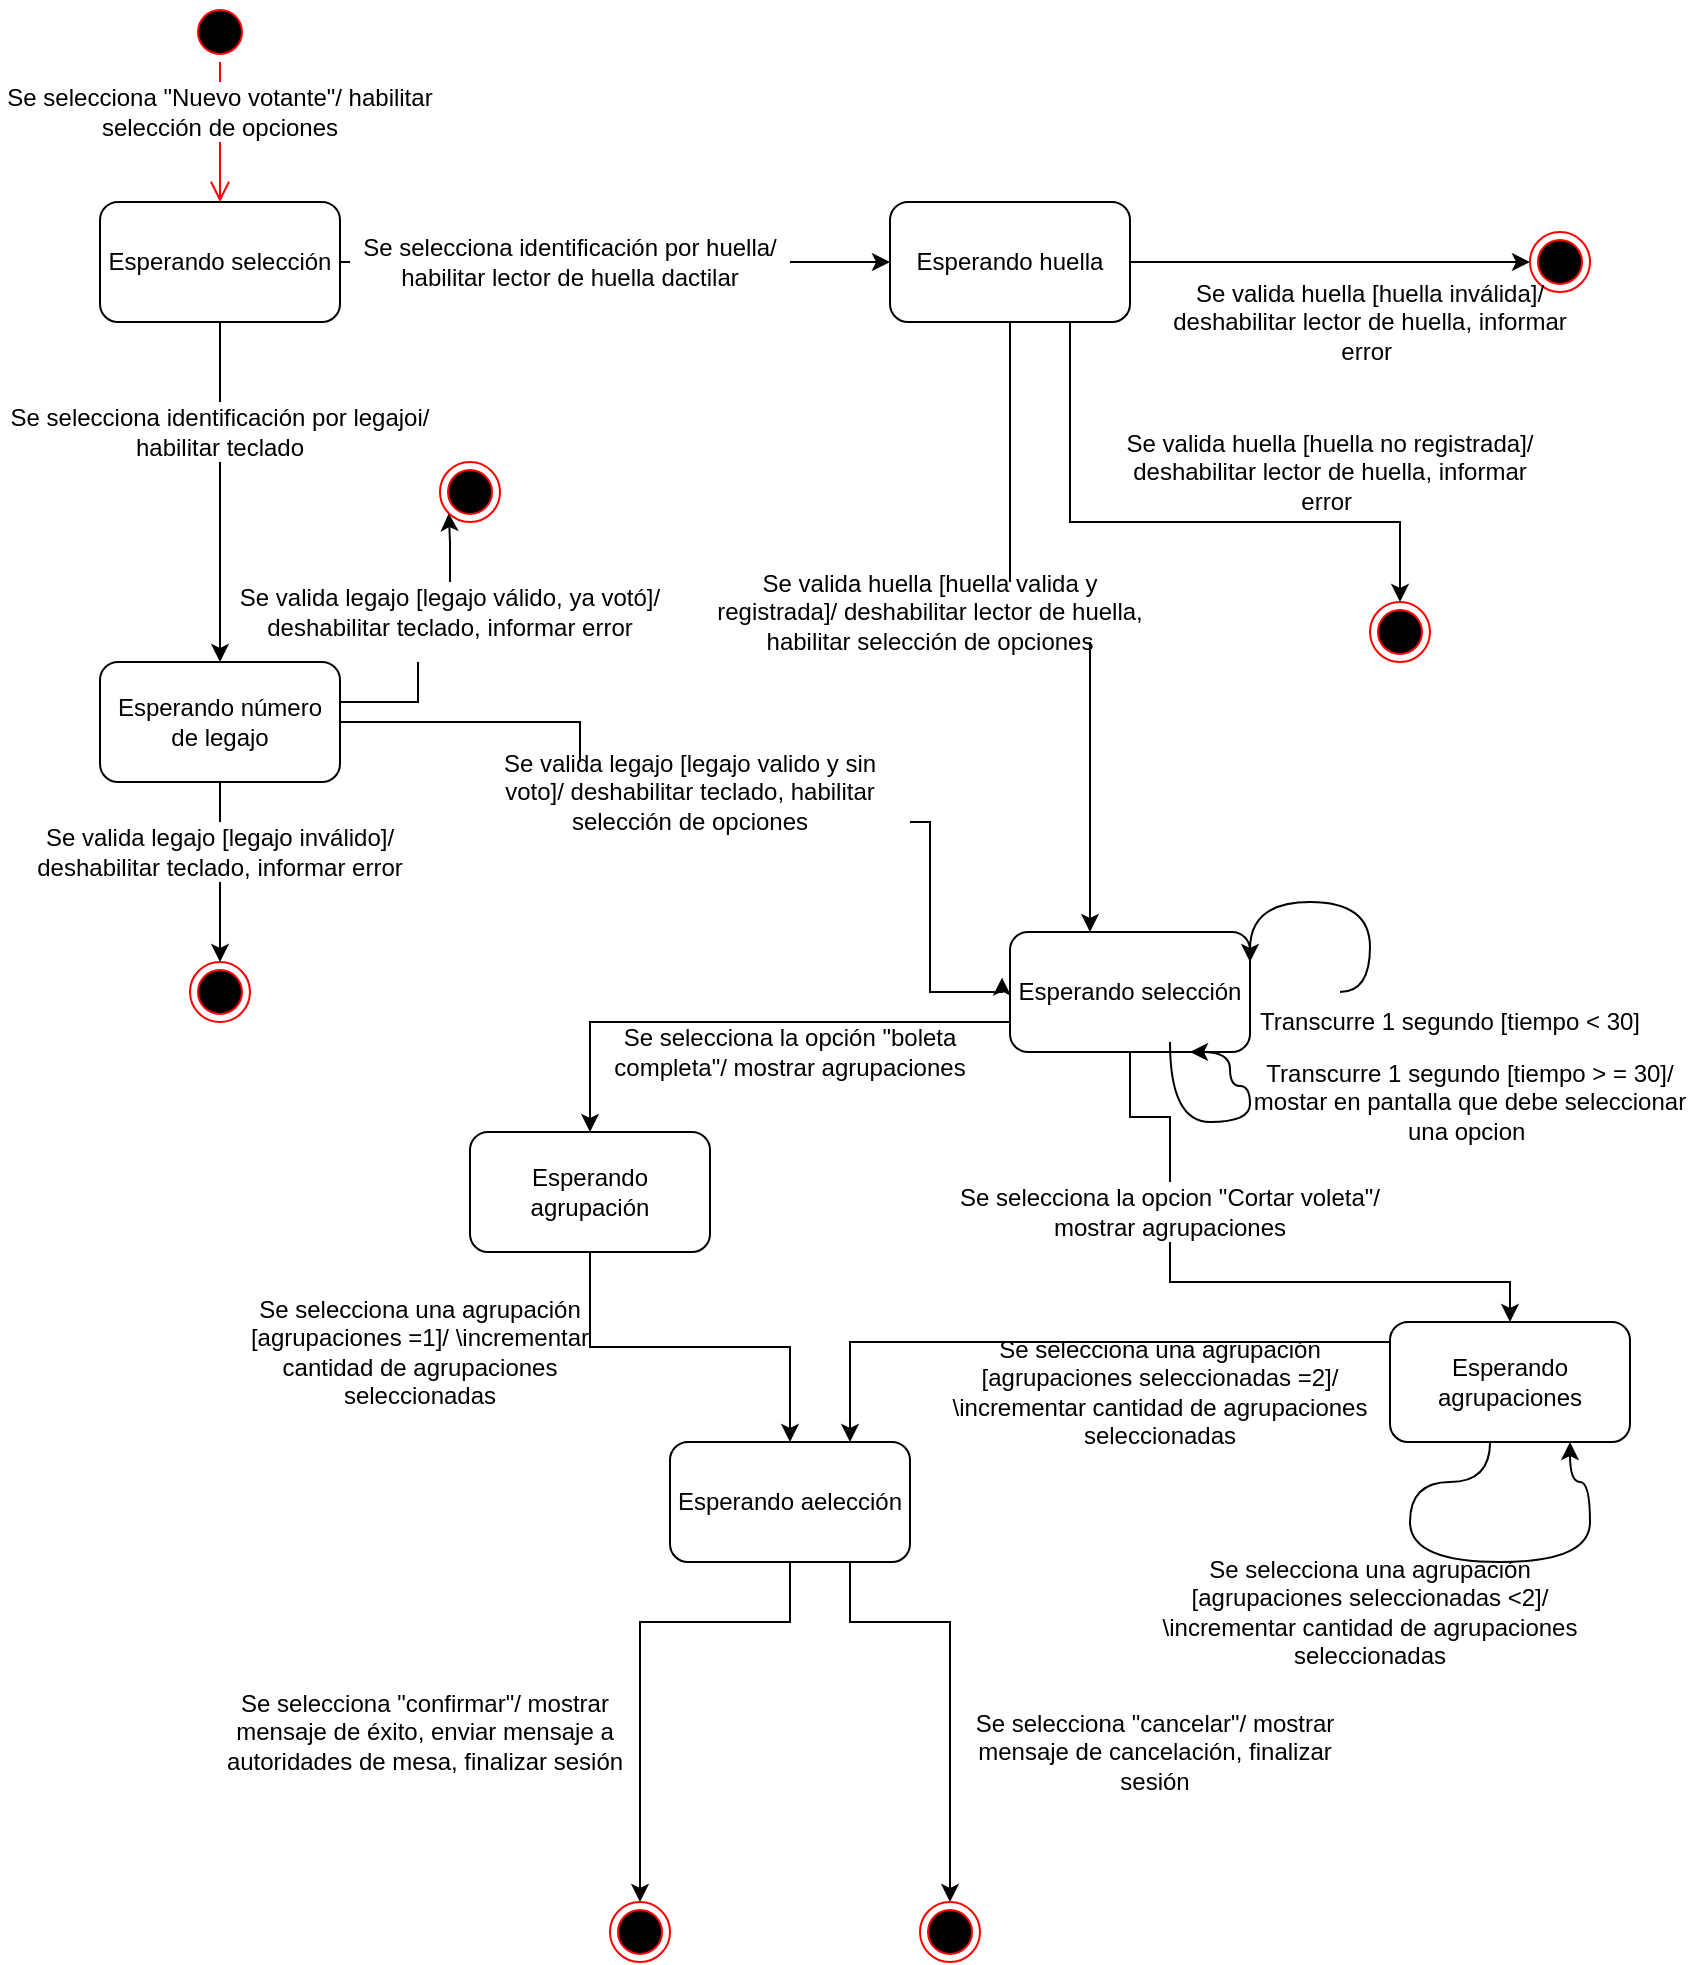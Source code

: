 <mxfile version="15.4.0" type="device"><diagram id="MwizYzSgZQi0kZq5Otwp" name="Página-1"><mxGraphModel dx="824" dy="956" grid="1" gridSize="10" guides="1" tooltips="1" connect="1" arrows="1" fold="1" page="1" pageScale="1" pageWidth="827" pageHeight="1169" math="0" shadow="0"><root><mxCell id="0"/><mxCell id="1" parent="0"/><mxCell id="jpjSXRQ6YiSd6pIiVFYu-19" style="edgeStyle=orthogonalEdgeStyle;rounded=0;orthogonalLoop=1;jettySize=auto;html=1;startArrow=none;" edge="1" parent="1" source="jpjSXRQ6YiSd6pIiVFYu-30" target="jpjSXRQ6YiSd6pIiVFYu-4"><mxGeometry relative="1" as="geometry"/></mxCell><mxCell id="jpjSXRQ6YiSd6pIiVFYu-20" style="edgeStyle=orthogonalEdgeStyle;rounded=0;orthogonalLoop=1;jettySize=auto;html=1;startArrow=none;" edge="1" parent="1" source="jpjSXRQ6YiSd6pIiVFYu-47" target="jpjSXRQ6YiSd6pIiVFYu-5"><mxGeometry relative="1" as="geometry"/></mxCell><mxCell id="jpjSXRQ6YiSd6pIiVFYu-1" value="Esperando selección" style="rounded=1;whiteSpace=wrap;html=1;" vertex="1" parent="1"><mxGeometry x="55" y="120" width="120" height="60" as="geometry"/></mxCell><mxCell id="jpjSXRQ6YiSd6pIiVFYu-2" value="" style="ellipse;html=1;shape=startState;fillColor=#000000;strokeColor=#ff0000;" vertex="1" parent="1"><mxGeometry x="100" y="20" width="30" height="30" as="geometry"/></mxCell><mxCell id="jpjSXRQ6YiSd6pIiVFYu-3" value="" style="edgeStyle=orthogonalEdgeStyle;html=1;verticalAlign=bottom;endArrow=open;endSize=8;strokeColor=#ff0000;rounded=0;entryX=0.5;entryY=0;entryDx=0;entryDy=0;startArrow=none;" edge="1" source="jpjSXRQ6YiSd6pIiVFYu-27" parent="1" target="jpjSXRQ6YiSd6pIiVFYu-1"><mxGeometry relative="1" as="geometry"><mxPoint x="115" y="110" as="targetPoint"/></mxGeometry></mxCell><mxCell id="jpjSXRQ6YiSd6pIiVFYu-11" style="edgeStyle=orthogonalEdgeStyle;rounded=0;orthogonalLoop=1;jettySize=auto;html=1;entryX=0;entryY=0.5;entryDx=0;entryDy=0;" edge="1" parent="1" source="jpjSXRQ6YiSd6pIiVFYu-4" target="jpjSXRQ6YiSd6pIiVFYu-10"><mxGeometry relative="1" as="geometry"/></mxCell><mxCell id="jpjSXRQ6YiSd6pIiVFYu-38" style="edgeStyle=orthogonalEdgeStyle;rounded=0;orthogonalLoop=1;jettySize=auto;html=1;startArrow=none;" edge="1" parent="1" source="jpjSXRQ6YiSd6pIiVFYu-43" target="jpjSXRQ6YiSd6pIiVFYu-6"><mxGeometry relative="1" as="geometry"><Array as="points"><mxPoint x="550" y="410"/><mxPoint x="550" y="410"/></Array></mxGeometry></mxCell><mxCell id="jpjSXRQ6YiSd6pIiVFYu-41" style="edgeStyle=orthogonalEdgeStyle;rounded=0;orthogonalLoop=1;jettySize=auto;html=1;" edge="1" parent="1" source="jpjSXRQ6YiSd6pIiVFYu-4" target="jpjSXRQ6YiSd6pIiVFYu-40"><mxGeometry relative="1" as="geometry"><Array as="points"><mxPoint x="540" y="280"/><mxPoint x="705" y="280"/></Array></mxGeometry></mxCell><mxCell id="jpjSXRQ6YiSd6pIiVFYu-4" value="Esperando huella" style="rounded=1;whiteSpace=wrap;html=1;" vertex="1" parent="1"><mxGeometry x="450" y="120" width="120" height="60" as="geometry"/></mxCell><mxCell id="jpjSXRQ6YiSd6pIiVFYu-13" style="edgeStyle=orthogonalEdgeStyle;rounded=0;orthogonalLoop=1;jettySize=auto;html=1;startArrow=none;" edge="1" parent="1" source="jpjSXRQ6YiSd6pIiVFYu-45" target="jpjSXRQ6YiSd6pIiVFYu-12"><mxGeometry relative="1" as="geometry"/></mxCell><mxCell id="jpjSXRQ6YiSd6pIiVFYu-39" style="edgeStyle=orthogonalEdgeStyle;rounded=0;orthogonalLoop=1;jettySize=auto;html=1;entryX=-0.033;entryY=0.38;entryDx=0;entryDy=0;startArrow=none;entryPerimeter=0;" edge="1" parent="1" source="jpjSXRQ6YiSd6pIiVFYu-53" target="jpjSXRQ6YiSd6pIiVFYu-6"><mxGeometry relative="1" as="geometry"><Array as="points"><mxPoint x="470" y="430"/><mxPoint x="470" y="515"/><mxPoint x="506" y="515"/></Array></mxGeometry></mxCell><mxCell id="jpjSXRQ6YiSd6pIiVFYu-50" style="edgeStyle=orthogonalEdgeStyle;rounded=0;orthogonalLoop=1;jettySize=auto;html=1;entryX=0;entryY=1;entryDx=0;entryDy=0;startArrow=none;" edge="1" parent="1" source="jpjSXRQ6YiSd6pIiVFYu-51" target="jpjSXRQ6YiSd6pIiVFYu-49"><mxGeometry relative="1" as="geometry"><Array as="points"/></mxGeometry></mxCell><mxCell id="jpjSXRQ6YiSd6pIiVFYu-5" value="Esperando número de legajo" style="rounded=1;whiteSpace=wrap;html=1;" vertex="1" parent="1"><mxGeometry x="55" y="350" width="120" height="60" as="geometry"/></mxCell><mxCell id="jpjSXRQ6YiSd6pIiVFYu-23" style="edgeStyle=orthogonalEdgeStyle;rounded=0;orthogonalLoop=1;jettySize=auto;html=1;entryX=0.5;entryY=0;entryDx=0;entryDy=0;" edge="1" parent="1" source="jpjSXRQ6YiSd6pIiVFYu-6" target="jpjSXRQ6YiSd6pIiVFYu-7"><mxGeometry relative="1" as="geometry"><Array as="points"><mxPoint x="300" y="530"/></Array></mxGeometry></mxCell><mxCell id="jpjSXRQ6YiSd6pIiVFYu-24" style="edgeStyle=orthogonalEdgeStyle;rounded=0;orthogonalLoop=1;jettySize=auto;html=1;entryX=0.5;entryY=0;entryDx=0;entryDy=0;startArrow=none;" edge="1" parent="1" source="jpjSXRQ6YiSd6pIiVFYu-62" target="jpjSXRQ6YiSd6pIiVFYu-8"><mxGeometry relative="1" as="geometry"/></mxCell><mxCell id="jpjSXRQ6YiSd6pIiVFYu-6" value="Esperando selección" style="rounded=1;whiteSpace=wrap;html=1;" vertex="1" parent="1"><mxGeometry x="510" y="485" width="120" height="60" as="geometry"/></mxCell><mxCell id="jpjSXRQ6YiSd6pIiVFYu-25" style="edgeStyle=orthogonalEdgeStyle;rounded=0;orthogonalLoop=1;jettySize=auto;html=1;entryX=0.5;entryY=0;entryDx=0;entryDy=0;" edge="1" parent="1" source="jpjSXRQ6YiSd6pIiVFYu-7" target="jpjSXRQ6YiSd6pIiVFYu-9"><mxGeometry relative="1" as="geometry"/></mxCell><mxCell id="jpjSXRQ6YiSd6pIiVFYu-7" value="Esperando agrupación" style="rounded=1;whiteSpace=wrap;html=1;" vertex="1" parent="1"><mxGeometry x="240" y="585" width="120" height="60" as="geometry"/></mxCell><mxCell id="jpjSXRQ6YiSd6pIiVFYu-26" style="edgeStyle=orthogonalEdgeStyle;rounded=0;orthogonalLoop=1;jettySize=auto;html=1;entryX=0.75;entryY=0;entryDx=0;entryDy=0;" edge="1" parent="1" source="jpjSXRQ6YiSd6pIiVFYu-8" target="jpjSXRQ6YiSd6pIiVFYu-9"><mxGeometry relative="1" as="geometry"><Array as="points"><mxPoint x="767" y="690"/><mxPoint x="430" y="690"/></Array></mxGeometry></mxCell><mxCell id="jpjSXRQ6YiSd6pIiVFYu-8" value="Esperando agrupaciones" style="rounded=1;whiteSpace=wrap;html=1;" vertex="1" parent="1"><mxGeometry x="700" y="680" width="120" height="60" as="geometry"/></mxCell><mxCell id="jpjSXRQ6YiSd6pIiVFYu-15" style="edgeStyle=orthogonalEdgeStyle;rounded=0;orthogonalLoop=1;jettySize=auto;html=1;" edge="1" parent="1" source="jpjSXRQ6YiSd6pIiVFYu-9" target="jpjSXRQ6YiSd6pIiVFYu-14"><mxGeometry relative="1" as="geometry"><Array as="points"><mxPoint x="400" y="830"/><mxPoint x="325" y="830"/></Array></mxGeometry></mxCell><mxCell id="jpjSXRQ6YiSd6pIiVFYu-18" style="edgeStyle=orthogonalEdgeStyle;rounded=0;orthogonalLoop=1;jettySize=auto;html=1;" edge="1" parent="1" source="jpjSXRQ6YiSd6pIiVFYu-9" target="jpjSXRQ6YiSd6pIiVFYu-17"><mxGeometry relative="1" as="geometry"><Array as="points"><mxPoint x="430" y="830"/><mxPoint x="480" y="830"/></Array></mxGeometry></mxCell><mxCell id="jpjSXRQ6YiSd6pIiVFYu-9" value="Esperando aelección" style="rounded=1;whiteSpace=wrap;html=1;" vertex="1" parent="1"><mxGeometry x="340" y="740" width="120" height="60" as="geometry"/></mxCell><mxCell id="jpjSXRQ6YiSd6pIiVFYu-10" value="" style="ellipse;html=1;shape=endState;fillColor=#000000;strokeColor=#ff0000;" vertex="1" parent="1"><mxGeometry x="770" y="135" width="30" height="30" as="geometry"/></mxCell><mxCell id="jpjSXRQ6YiSd6pIiVFYu-12" value="" style="ellipse;html=1;shape=endState;fillColor=#000000;strokeColor=#ff0000;" vertex="1" parent="1"><mxGeometry x="100" y="500" width="30" height="30" as="geometry"/></mxCell><mxCell id="jpjSXRQ6YiSd6pIiVFYu-14" value="" style="ellipse;html=1;shape=endState;fillColor=#000000;strokeColor=#ff0000;" vertex="1" parent="1"><mxGeometry x="310" y="970" width="30" height="30" as="geometry"/></mxCell><mxCell id="jpjSXRQ6YiSd6pIiVFYu-17" value="" style="ellipse;html=1;shape=endState;fillColor=#000000;strokeColor=#ff0000;" vertex="1" parent="1"><mxGeometry x="465" y="970" width="30" height="30" as="geometry"/></mxCell><mxCell id="jpjSXRQ6YiSd6pIiVFYu-27" value="Se selecciona &quot;Nuevo votante&quot;/ habilitar selección de opciones" style="text;html=1;strokeColor=none;fillColor=none;align=center;verticalAlign=middle;whiteSpace=wrap;rounded=0;" vertex="1" parent="1"><mxGeometry x="5" y="60" width="220" height="30" as="geometry"/></mxCell><mxCell id="jpjSXRQ6YiSd6pIiVFYu-29" value="" style="edgeStyle=orthogonalEdgeStyle;html=1;verticalAlign=bottom;endArrow=none;endSize=8;strokeColor=#ff0000;rounded=0;entryX=0.5;entryY=0;entryDx=0;entryDy=0;" edge="1" parent="1" source="jpjSXRQ6YiSd6pIiVFYu-2" target="jpjSXRQ6YiSd6pIiVFYu-27"><mxGeometry relative="1" as="geometry"><mxPoint x="115" y="120" as="targetPoint"/><mxPoint x="115" y="50" as="sourcePoint"/></mxGeometry></mxCell><mxCell id="jpjSXRQ6YiSd6pIiVFYu-30" value="Se selecciona identificación por huella/ habilitar lector de huella dactilar" style="text;html=1;strokeColor=none;fillColor=none;align=center;verticalAlign=middle;whiteSpace=wrap;rounded=0;" vertex="1" parent="1"><mxGeometry x="180" y="135" width="220" height="30" as="geometry"/></mxCell><mxCell id="jpjSXRQ6YiSd6pIiVFYu-31" value="" style="edgeStyle=orthogonalEdgeStyle;rounded=0;orthogonalLoop=1;jettySize=auto;html=1;endArrow=none;" edge="1" parent="1" source="jpjSXRQ6YiSd6pIiVFYu-1" target="jpjSXRQ6YiSd6pIiVFYu-30"><mxGeometry relative="1" as="geometry"><mxPoint x="175" y="150" as="sourcePoint"/><mxPoint x="420.0" y="150" as="targetPoint"/><Array as="points"><mxPoint x="180" y="150"/><mxPoint x="180" y="150"/></Array></mxGeometry></mxCell><mxCell id="jpjSXRQ6YiSd6pIiVFYu-32" style="edgeStyle=orthogonalEdgeStyle;rounded=0;orthogonalLoop=1;jettySize=auto;html=1;exitX=0.5;exitY=1;exitDx=0;exitDy=0;" edge="1" parent="1" source="jpjSXRQ6YiSd6pIiVFYu-30" target="jpjSXRQ6YiSd6pIiVFYu-30"><mxGeometry relative="1" as="geometry"/></mxCell><mxCell id="jpjSXRQ6YiSd6pIiVFYu-33" value="Se valida huella [huella inválida]/ deshabilitar lector de huella, informar error&amp;nbsp;" style="text;html=1;strokeColor=none;fillColor=none;align=center;verticalAlign=middle;whiteSpace=wrap;rounded=0;" vertex="1" parent="1"><mxGeometry x="580" y="165" width="220" height="30" as="geometry"/></mxCell><mxCell id="jpjSXRQ6YiSd6pIiVFYu-40" value="" style="ellipse;html=1;shape=endState;fillColor=#000000;strokeColor=#ff0000;" vertex="1" parent="1"><mxGeometry x="690" y="320" width="30" height="30" as="geometry"/></mxCell><mxCell id="jpjSXRQ6YiSd6pIiVFYu-42" value="Se valida huella [huella no registrada]/ deshabilitar lector de huella, informar error&amp;nbsp;" style="text;html=1;strokeColor=none;fillColor=none;align=center;verticalAlign=middle;whiteSpace=wrap;rounded=0;" vertex="1" parent="1"><mxGeometry x="560" y="240" width="220" height="30" as="geometry"/></mxCell><mxCell id="jpjSXRQ6YiSd6pIiVFYu-43" value="Se valida huella [huella valida y registrada]/ deshabilitar lector de huella, habilitar selección de opciones" style="text;html=1;strokeColor=none;fillColor=none;align=center;verticalAlign=middle;whiteSpace=wrap;rounded=0;" vertex="1" parent="1"><mxGeometry x="360" y="310" width="220" height="30" as="geometry"/></mxCell><mxCell id="jpjSXRQ6YiSd6pIiVFYu-44" value="" style="edgeStyle=orthogonalEdgeStyle;rounded=0;orthogonalLoop=1;jettySize=auto;html=1;endArrow=none;" edge="1" parent="1" source="jpjSXRQ6YiSd6pIiVFYu-4" target="jpjSXRQ6YiSd6pIiVFYu-43"><mxGeometry relative="1" as="geometry"><mxPoint x="510.0" y="180" as="sourcePoint"/><mxPoint x="370" y="430" as="targetPoint"/><Array as="points"><mxPoint x="510" y="340"/></Array></mxGeometry></mxCell><mxCell id="jpjSXRQ6YiSd6pIiVFYu-45" value="Se valida legajo [legajo inválido]/ deshabilitar teclado, informar error" style="text;html=1;strokeColor=none;fillColor=none;align=center;verticalAlign=middle;whiteSpace=wrap;rounded=0;" vertex="1" parent="1"><mxGeometry x="5" y="430" width="220" height="30" as="geometry"/></mxCell><mxCell id="jpjSXRQ6YiSd6pIiVFYu-46" value="" style="edgeStyle=orthogonalEdgeStyle;rounded=0;orthogonalLoop=1;jettySize=auto;html=1;endArrow=none;" edge="1" parent="1" source="jpjSXRQ6YiSd6pIiVFYu-5" target="jpjSXRQ6YiSd6pIiVFYu-45"><mxGeometry relative="1" as="geometry"><mxPoint x="115" y="410" as="sourcePoint"/><mxPoint x="115" y="500" as="targetPoint"/></mxGeometry></mxCell><mxCell id="jpjSXRQ6YiSd6pIiVFYu-47" value="Se selecciona identificación por legajoi/ habilitar teclado" style="text;html=1;strokeColor=none;fillColor=none;align=center;verticalAlign=middle;whiteSpace=wrap;rounded=0;" vertex="1" parent="1"><mxGeometry x="5" y="220" width="220" height="30" as="geometry"/></mxCell><mxCell id="jpjSXRQ6YiSd6pIiVFYu-48" value="" style="edgeStyle=orthogonalEdgeStyle;rounded=0;orthogonalLoop=1;jettySize=auto;html=1;endArrow=none;" edge="1" parent="1" source="jpjSXRQ6YiSd6pIiVFYu-1" target="jpjSXRQ6YiSd6pIiVFYu-47"><mxGeometry relative="1" as="geometry"><mxPoint x="115" y="180" as="sourcePoint"/><mxPoint x="115" y="350" as="targetPoint"/></mxGeometry></mxCell><mxCell id="jpjSXRQ6YiSd6pIiVFYu-49" value="" style="ellipse;html=1;shape=endState;fillColor=#000000;strokeColor=#ff0000;" vertex="1" parent="1"><mxGeometry x="225" y="250" width="30" height="30" as="geometry"/></mxCell><mxCell id="jpjSXRQ6YiSd6pIiVFYu-51" value="Se valida legajo [legajo válido, ya votó]/ deshabilitar teclado, informar error" style="text;html=1;strokeColor=none;fillColor=none;align=center;verticalAlign=middle;whiteSpace=wrap;rounded=0;" vertex="1" parent="1"><mxGeometry x="120" y="310" width="220" height="30" as="geometry"/></mxCell><mxCell id="jpjSXRQ6YiSd6pIiVFYu-52" value="" style="edgeStyle=orthogonalEdgeStyle;rounded=0;orthogonalLoop=1;jettySize=auto;html=1;endArrow=none;" edge="1" parent="1" source="jpjSXRQ6YiSd6pIiVFYu-5"><mxGeometry relative="1" as="geometry"><mxPoint x="175" y="370" as="sourcePoint"/><mxPoint x="214" y="350" as="targetPoint"/><Array as="points"><mxPoint x="214" y="370"/></Array></mxGeometry></mxCell><mxCell id="jpjSXRQ6YiSd6pIiVFYu-53" value="Se valida legajo [legajo valido y sin voto]/ deshabilitar teclado, habilitar selección de opciones" style="text;html=1;strokeColor=none;fillColor=none;align=center;verticalAlign=middle;whiteSpace=wrap;rounded=0;" vertex="1" parent="1"><mxGeometry x="240" y="400" width="220" height="30" as="geometry"/></mxCell><mxCell id="jpjSXRQ6YiSd6pIiVFYu-54" value="" style="edgeStyle=orthogonalEdgeStyle;rounded=0;orthogonalLoop=1;jettySize=auto;html=1;entryX=0.25;entryY=0;entryDx=0;entryDy=0;endArrow=none;" edge="1" parent="1" source="jpjSXRQ6YiSd6pIiVFYu-5" target="jpjSXRQ6YiSd6pIiVFYu-53"><mxGeometry relative="1" as="geometry"><mxPoint x="175" y="380" as="sourcePoint"/><mxPoint x="530" y="500" as="targetPoint"/><Array as="points"/></mxGeometry></mxCell><mxCell id="jpjSXRQ6YiSd6pIiVFYu-55" value="Transcurre 1 segundo [tiempo &amp;lt; 30]" style="text;html=1;strokeColor=none;fillColor=none;align=center;verticalAlign=middle;whiteSpace=wrap;rounded=0;" vertex="1" parent="1"><mxGeometry x="620" y="515" width="220" height="30" as="geometry"/></mxCell><mxCell id="jpjSXRQ6YiSd6pIiVFYu-56" value="" style="curved=1;endArrow=classic;html=1;rounded=0;edgeStyle=orthogonalEdgeStyle;entryX=1;entryY=0.25;entryDx=0;entryDy=0;exitX=0.25;exitY=0;exitDx=0;exitDy=0;" edge="1" parent="1" source="jpjSXRQ6YiSd6pIiVFYu-55" target="jpjSXRQ6YiSd6pIiVFYu-6"><mxGeometry width="50" height="50" relative="1" as="geometry"><mxPoint x="550" y="650" as="sourcePoint"/><mxPoint x="600" y="600" as="targetPoint"/><Array as="points"><mxPoint x="690" y="515"/><mxPoint x="690" y="470"/><mxPoint x="630" y="470"/></Array></mxGeometry></mxCell><mxCell id="jpjSXRQ6YiSd6pIiVFYu-57" value="Transcurre 1 segundo [tiempo &amp;gt; = 30]/ mostar en pantalla que debe seleccionar una opcion&amp;nbsp;" style="text;html=1;strokeColor=none;fillColor=none;align=center;verticalAlign=middle;whiteSpace=wrap;rounded=0;" vertex="1" parent="1"><mxGeometry x="630" y="555" width="220" height="30" as="geometry"/></mxCell><mxCell id="jpjSXRQ6YiSd6pIiVFYu-60" value="" style="curved=1;endArrow=classic;html=1;rounded=0;edgeStyle=orthogonalEdgeStyle;entryX=0.75;entryY=1;entryDx=0;entryDy=0;" edge="1" parent="1" target="jpjSXRQ6YiSd6pIiVFYu-6"><mxGeometry width="50" height="50" relative="1" as="geometry"><mxPoint x="590" y="540" as="sourcePoint"/><mxPoint x="600" y="550" as="targetPoint"/><Array as="points"><mxPoint x="590" y="580"/><mxPoint x="630" y="580"/><mxPoint x="630" y="562"/><mxPoint x="620" y="562"/><mxPoint x="620" y="545"/></Array></mxGeometry></mxCell><mxCell id="jpjSXRQ6YiSd6pIiVFYu-62" value="Se selecciona la opcion &quot;Cortar voleta&quot;/ mostrar agrupaciones" style="text;html=1;strokeColor=none;fillColor=none;align=center;verticalAlign=middle;whiteSpace=wrap;rounded=0;" vertex="1" parent="1"><mxGeometry x="480" y="610" width="220" height="30" as="geometry"/></mxCell><mxCell id="jpjSXRQ6YiSd6pIiVFYu-63" value="" style="edgeStyle=orthogonalEdgeStyle;rounded=0;orthogonalLoop=1;jettySize=auto;html=1;entryX=0.5;entryY=0;entryDx=0;entryDy=0;endArrow=none;" edge="1" parent="1" source="jpjSXRQ6YiSd6pIiVFYu-6" target="jpjSXRQ6YiSd6pIiVFYu-62"><mxGeometry relative="1" as="geometry"><mxPoint x="570.0" y="545" as="sourcePoint"/><mxPoint x="570.0" y="620" as="targetPoint"/></mxGeometry></mxCell><mxCell id="jpjSXRQ6YiSd6pIiVFYu-64" value="" style="curved=1;endArrow=classic;html=1;rounded=0;edgeStyle=orthogonalEdgeStyle;entryX=0.75;entryY=1;entryDx=0;entryDy=0;exitX=0.417;exitY=1;exitDx=0;exitDy=0;exitPerimeter=0;" edge="1" parent="1" source="jpjSXRQ6YiSd6pIiVFYu-8" target="jpjSXRQ6YiSd6pIiVFYu-8"><mxGeometry width="50" height="50" relative="1" as="geometry"><mxPoint x="720.0" y="792.47" as="sourcePoint"/><mxPoint x="675.0" y="777.47" as="targetPoint"/><Array as="points"><mxPoint x="710" y="760"/><mxPoint x="710" y="800"/><mxPoint x="800" y="800"/><mxPoint x="800" y="760"/></Array></mxGeometry></mxCell><mxCell id="jpjSXRQ6YiSd6pIiVFYu-65" value="Se selecciona una agrupación [agrupaciones seleccionadas &amp;lt;2]/ \incrementar cantidad de agrupaciones seleccionadas" style="text;html=1;strokeColor=none;fillColor=none;align=center;verticalAlign=middle;whiteSpace=wrap;rounded=0;" vertex="1" parent="1"><mxGeometry x="580" y="810" width="220" height="30" as="geometry"/></mxCell><mxCell id="jpjSXRQ6YiSd6pIiVFYu-66" value="Se selecciona una agrupación [agrupaciones seleccionadas =2]/ \incrementar cantidad de agrupaciones seleccionadas" style="text;html=1;strokeColor=none;fillColor=none;align=center;verticalAlign=middle;whiteSpace=wrap;rounded=0;" vertex="1" parent="1"><mxGeometry x="480" y="680" width="210" height="70" as="geometry"/></mxCell><mxCell id="jpjSXRQ6YiSd6pIiVFYu-71" value="Se selecciona la opción &quot;boleta completa&quot;/ mostrar agrupaciones" style="text;html=1;strokeColor=none;fillColor=none;align=center;verticalAlign=middle;whiteSpace=wrap;rounded=0;" vertex="1" parent="1"><mxGeometry x="290" y="530" width="220" height="30" as="geometry"/></mxCell><mxCell id="jpjSXRQ6YiSd6pIiVFYu-72" value="Se selecciona una agrupación [agrupaciones =1]/ \incrementar cantidad de agrupaciones seleccionadas" style="text;html=1;strokeColor=none;fillColor=none;align=center;verticalAlign=middle;whiteSpace=wrap;rounded=0;" vertex="1" parent="1"><mxGeometry x="110" y="660" width="210" height="70" as="geometry"/></mxCell><mxCell id="jpjSXRQ6YiSd6pIiVFYu-73" value="Se selecciona &quot;confirmar&quot;/ mostrar mensaje de éxito, enviar mensaje a autoridades de mesa, finalizar sesión" style="text;html=1;strokeColor=none;fillColor=none;align=center;verticalAlign=middle;whiteSpace=wrap;rounded=0;" vertex="1" parent="1"><mxGeometry x="110" y="870" width="215" height="30" as="geometry"/></mxCell><mxCell id="jpjSXRQ6YiSd6pIiVFYu-75" value="Se selecciona &quot;cancelar&quot;/ mostrar mensaje de cancelación, finalizar sesión" style="text;html=1;strokeColor=none;fillColor=none;align=center;verticalAlign=middle;whiteSpace=wrap;rounded=0;" vertex="1" parent="1"><mxGeometry x="475" y="880" width="215" height="30" as="geometry"/></mxCell></root></mxGraphModel></diagram></mxfile>